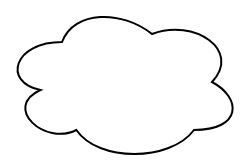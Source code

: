 <mxfile version="11.3.2" type="github" pages="1"><diagram id="x8vOqvprUUeg-kRrMNmJ" name="Page-1"><mxGraphModel dx="768" dy="461" grid="1" gridSize="10" guides="1" tooltips="1" connect="1" arrows="1" fold="1" page="1" pageScale="1" pageWidth="827" pageHeight="1169" math="0" shadow="0"><root><mxCell id="0"/><mxCell id="1" parent="0"/><mxCell id="YjFwRJbDYjJ5yjD8kagH-1" value="" style="ellipse;shape=cloud;whiteSpace=wrap;html=1;" vertex="1" parent="1"><mxGeometry x="293" y="200" width="120" height="80" as="geometry"/></mxCell></root></mxGraphModel></diagram></mxfile>